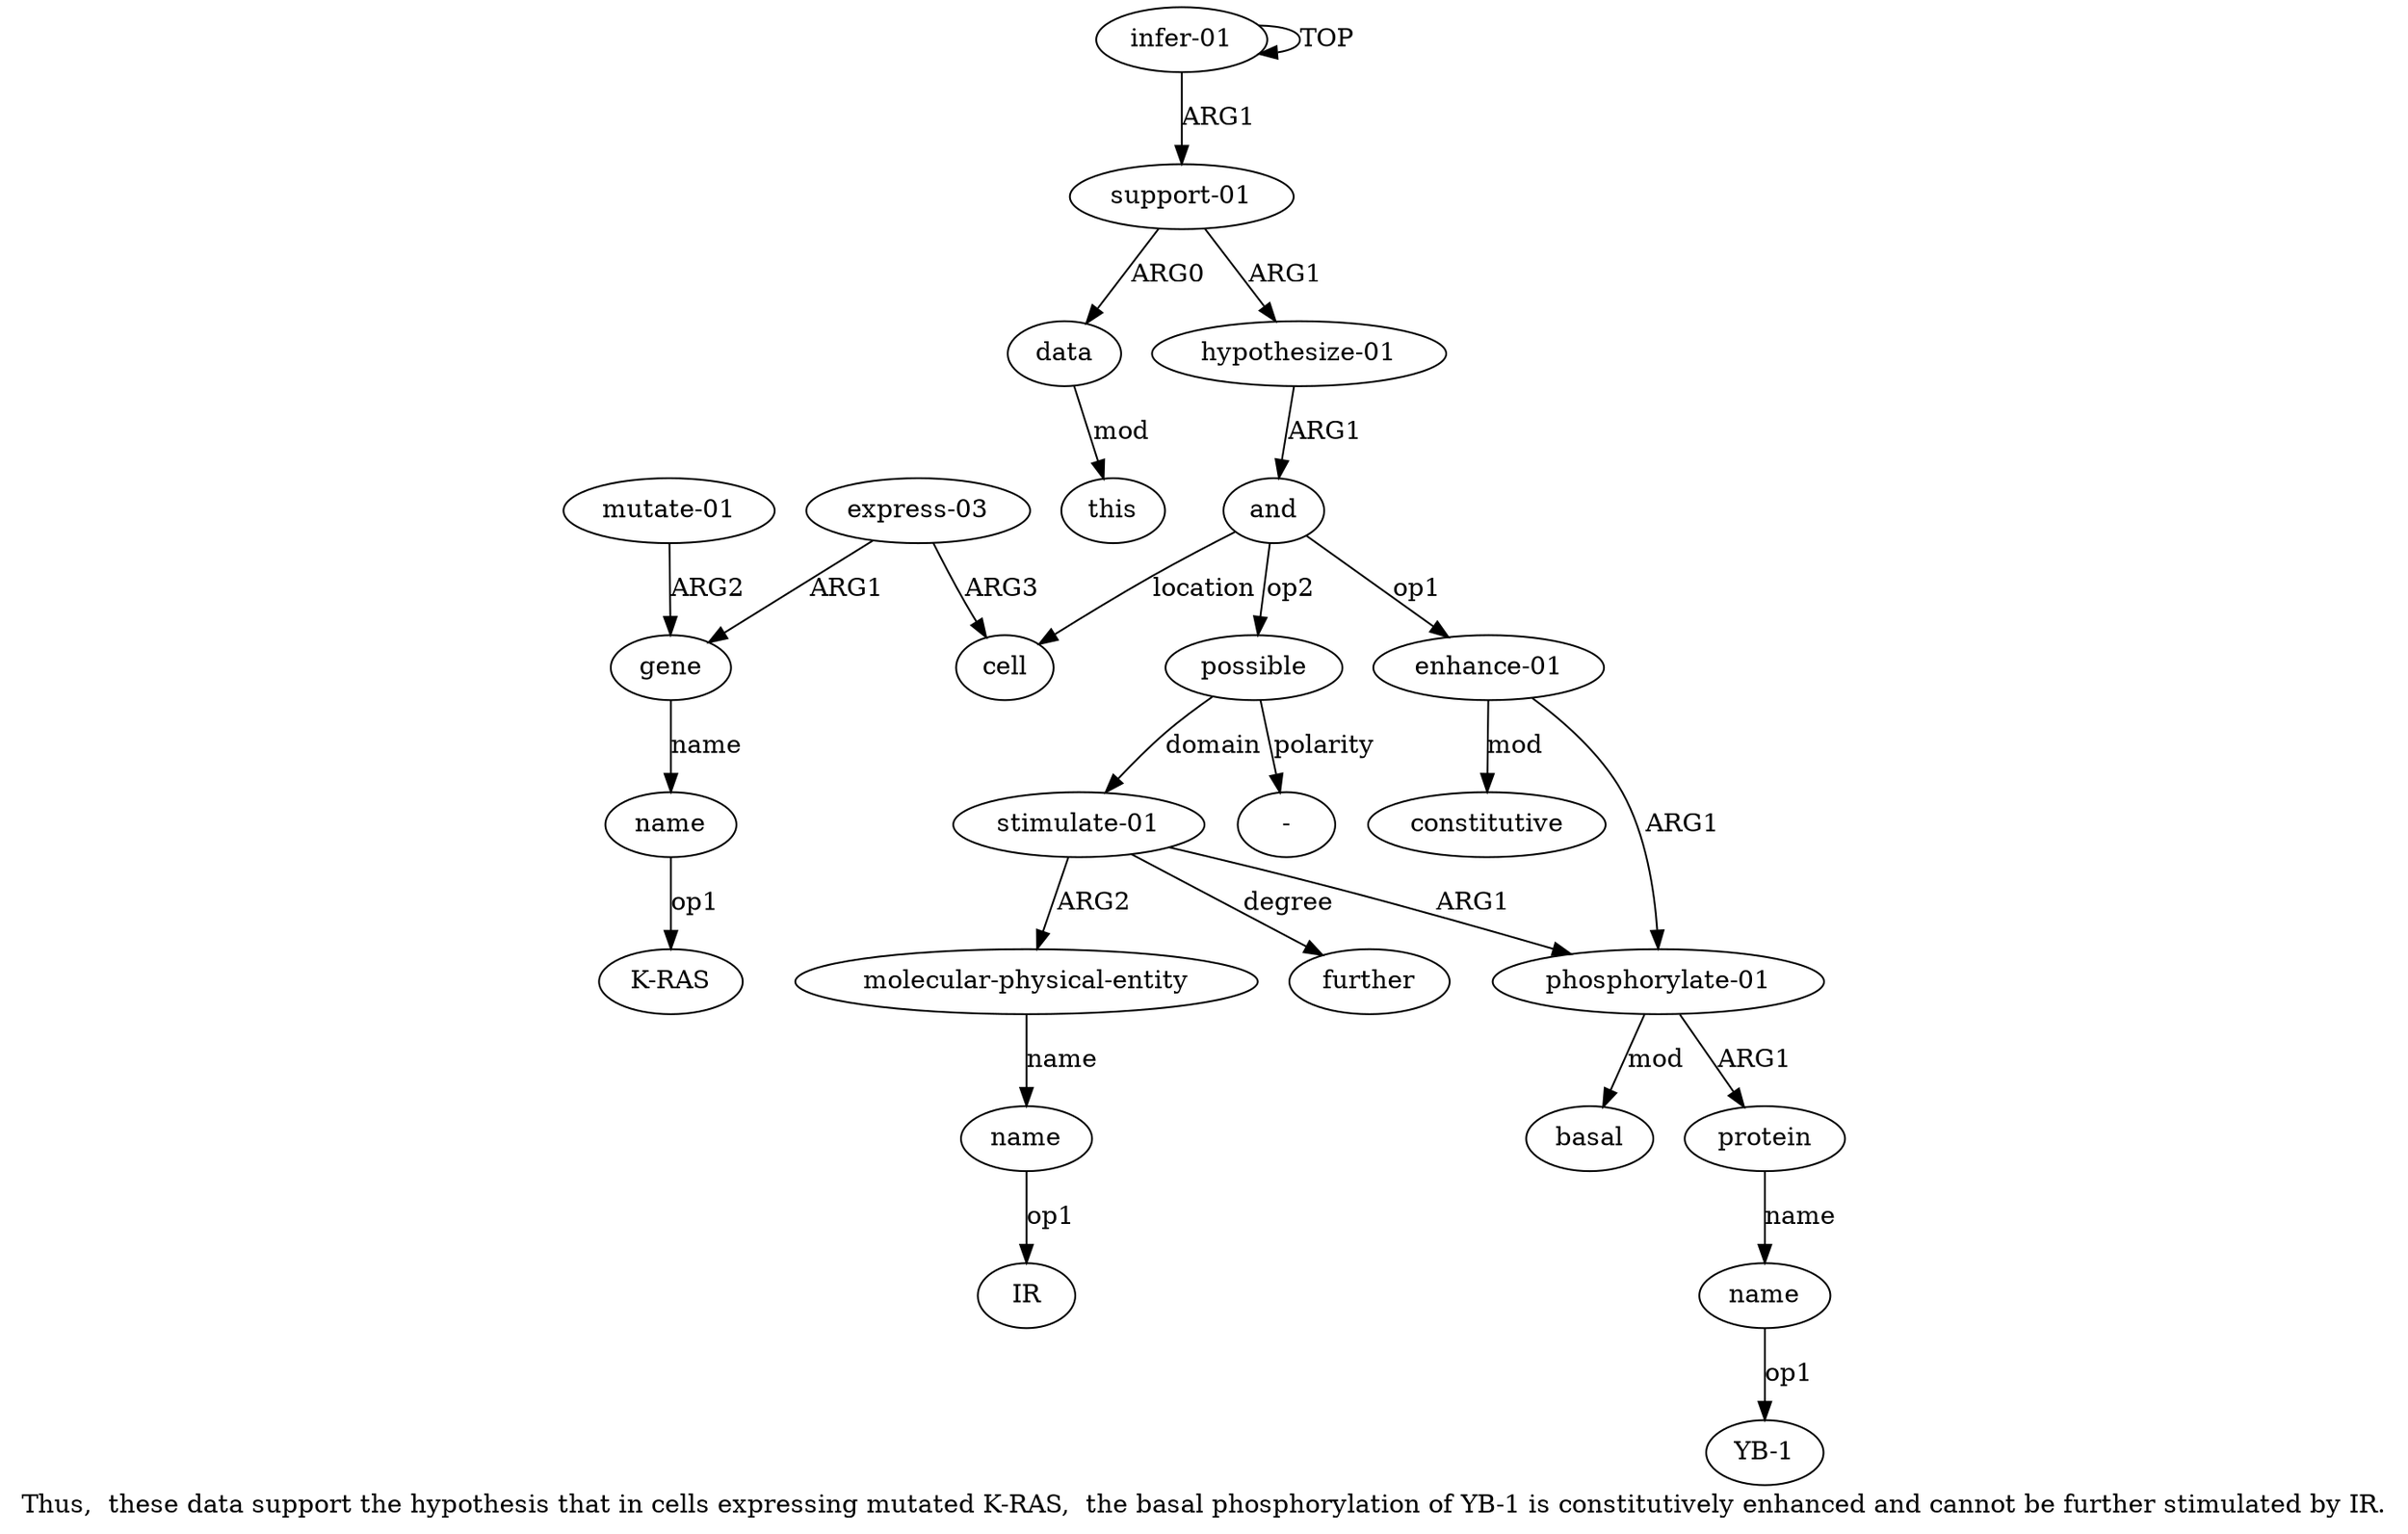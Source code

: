 digraph  {
	graph [label="Thus,  these data support the hypothesis that in cells expressing mutated K-RAS,  the basal phosphorylation of YB-1 is constitutively \
enhanced and cannot be further stimulated by IR."];
	node [label="\N"];
	a20	 [color=black,
		gold_ind=20,
		gold_label=name,
		label=name,
		test_ind=20,
		test_label=name];
	"a20 K-RAS"	 [color=black,
		gold_ind=-1,
		gold_label="K-RAS",
		label="K-RAS",
		test_ind=-1,
		test_label="K-RAS"];
	a20 -> "a20 K-RAS" [key=0,
	color=black,
	gold_label=op1,
	label=op1,
	test_label=op1];
a21 [color=black,
	gold_ind=21,
	gold_label="mutate-01",
	label="mutate-01",
	test_ind=21,
	test_label="mutate-01"];
a19 [color=black,
	gold_ind=19,
	gold_label=gene,
	label=gene,
	test_ind=19,
	test_label=gene];
a21 -> a19 [key=0,
color=black,
gold_label=ARG2,
label=ARG2,
test_label=ARG2];
"a15 IR" [color=black,
gold_ind=-1,
gold_label=IR,
label=IR,
test_ind=-1,
test_label=IR];
a15 [color=black,
gold_ind=15,
gold_label=name,
label=name,
test_ind=15,
test_label=name];
a15 -> "a15 IR" [key=0,
color=black,
gold_label=op1,
label=op1,
test_label=op1];
a14 [color=black,
gold_ind=14,
gold_label="molecular-physical-entity",
label="molecular-physical-entity",
test_ind=14,
test_label="molecular-physical-entity"];
a14 -> a15 [key=0,
color=black,
gold_label=name,
label=name,
test_label=name];
a17 [color=black,
gold_ind=17,
gold_label=cell,
label=cell,
test_ind=17,
test_label=cell];
a16 [color=black,
gold_ind=16,
gold_label=further,
label=further,
test_ind=16,
test_label=further];
a11 [color=black,
gold_ind=11,
gold_label=constitutive,
label=constitutive,
test_ind=11,
test_label=constitutive];
a10 [color=black,
gold_ind=10,
gold_label=basal,
label=basal,
test_ind=10,
test_label=basal];
a13 [color=black,
gold_ind=13,
gold_label="stimulate-01",
label="stimulate-01",
test_ind=13,
test_label="stimulate-01"];
a13 -> a14 [key=0,
color=black,
gold_label=ARG2,
label=ARG2,
test_label=ARG2];
a13 -> a16 [key=0,
color=black,
gold_label=degree,
label=degree,
test_label=degree];
a7 [color=black,
gold_ind=7,
gold_label="phosphorylate-01",
label="phosphorylate-01",
test_ind=7,
test_label="phosphorylate-01"];
a13 -> a7 [key=0,
color=black,
gold_label=ARG1,
label=ARG1,
test_label=ARG1];
a12 [color=black,
gold_ind=12,
gold_label=possible,
label=possible,
test_ind=12,
test_label=possible];
a12 -> a13 [key=0,
color=black,
gold_label=domain,
label=domain,
test_label=domain];
"a12 -" [color=black,
gold_ind=-1,
gold_label="-",
label="-",
test_ind=-1,
test_label="-"];
a12 -> "a12 -" [key=0,
color=black,
gold_label=polarity,
label=polarity,
test_label=polarity];
a19 -> a20 [key=0,
color=black,
gold_label=name,
label=name,
test_label=name];
a18 [color=black,
gold_ind=18,
gold_label="express-03",
label="express-03",
test_ind=18,
test_label="express-03"];
a18 -> a17 [key=0,
color=black,
gold_label=ARG3,
label=ARG3,
test_label=ARG3];
a18 -> a19 [key=0,
color=black,
gold_label=ARG1,
label=ARG1,
test_label=ARG1];
a1 [color=black,
gold_ind=1,
gold_label="support-01",
label="support-01",
test_ind=1,
test_label="support-01"];
a2 [color=black,
gold_ind=2,
gold_label=data,
label=data,
test_ind=2,
test_label=data];
a1 -> a2 [key=0,
color=black,
gold_label=ARG0,
label=ARG0,
test_label=ARG0];
a4 [color=black,
gold_ind=4,
gold_label="hypothesize-01",
label="hypothesize-01",
test_ind=4,
test_label="hypothesize-01"];
a1 -> a4 [key=0,
color=black,
gold_label=ARG1,
label=ARG1,
test_label=ARG1];
a0 [color=black,
gold_ind=0,
gold_label="infer-01",
label="infer-01",
test_ind=0,
test_label="infer-01"];
a0 -> a1 [key=0,
color=black,
gold_label=ARG1,
label=ARG1,
test_label=ARG1];
a0 -> a0 [key=0,
color=black,
gold_label=TOP,
label=TOP,
test_label=TOP];
a3 [color=black,
gold_ind=3,
gold_label=this,
label=this,
test_ind=3,
test_label=this];
a2 -> a3 [key=0,
color=black,
gold_label=mod,
label=mod,
test_label=mod];
a5 [color=black,
gold_ind=5,
gold_label=and,
label=and,
test_ind=5,
test_label=and];
a5 -> a17 [key=0,
color=black,
gold_label=location,
label=location,
test_label=location];
a5 -> a12 [key=0,
color=black,
gold_label=op2,
label=op2,
test_label=op2];
a6 [color=black,
gold_ind=6,
gold_label="enhance-01",
label="enhance-01",
test_ind=6,
test_label="enhance-01"];
a5 -> a6 [key=0,
color=black,
gold_label=op1,
label=op1,
test_label=op1];
a4 -> a5 [key=0,
color=black,
gold_label=ARG1,
label=ARG1,
test_label=ARG1];
a7 -> a10 [key=0,
color=black,
gold_label=mod,
label=mod,
test_label=mod];
a8 [color=black,
gold_ind=8,
gold_label=protein,
label=protein,
test_ind=8,
test_label=protein];
a7 -> a8 [key=0,
color=black,
gold_label=ARG1,
label=ARG1,
test_label=ARG1];
a6 -> a11 [key=0,
color=black,
gold_label=mod,
label=mod,
test_label=mod];
a6 -> a7 [key=0,
color=black,
gold_label=ARG1,
label=ARG1,
test_label=ARG1];
a9 [color=black,
gold_ind=9,
gold_label=name,
label=name,
test_ind=9,
test_label=name];
"a9 YB-1" [color=black,
gold_ind=-1,
gold_label="YB-1",
label="YB-1",
test_ind=-1,
test_label="YB-1"];
a9 -> "a9 YB-1" [key=0,
color=black,
gold_label=op1,
label=op1,
test_label=op1];
a8 -> a9 [key=0,
color=black,
gold_label=name,
label=name,
test_label=name];
}
